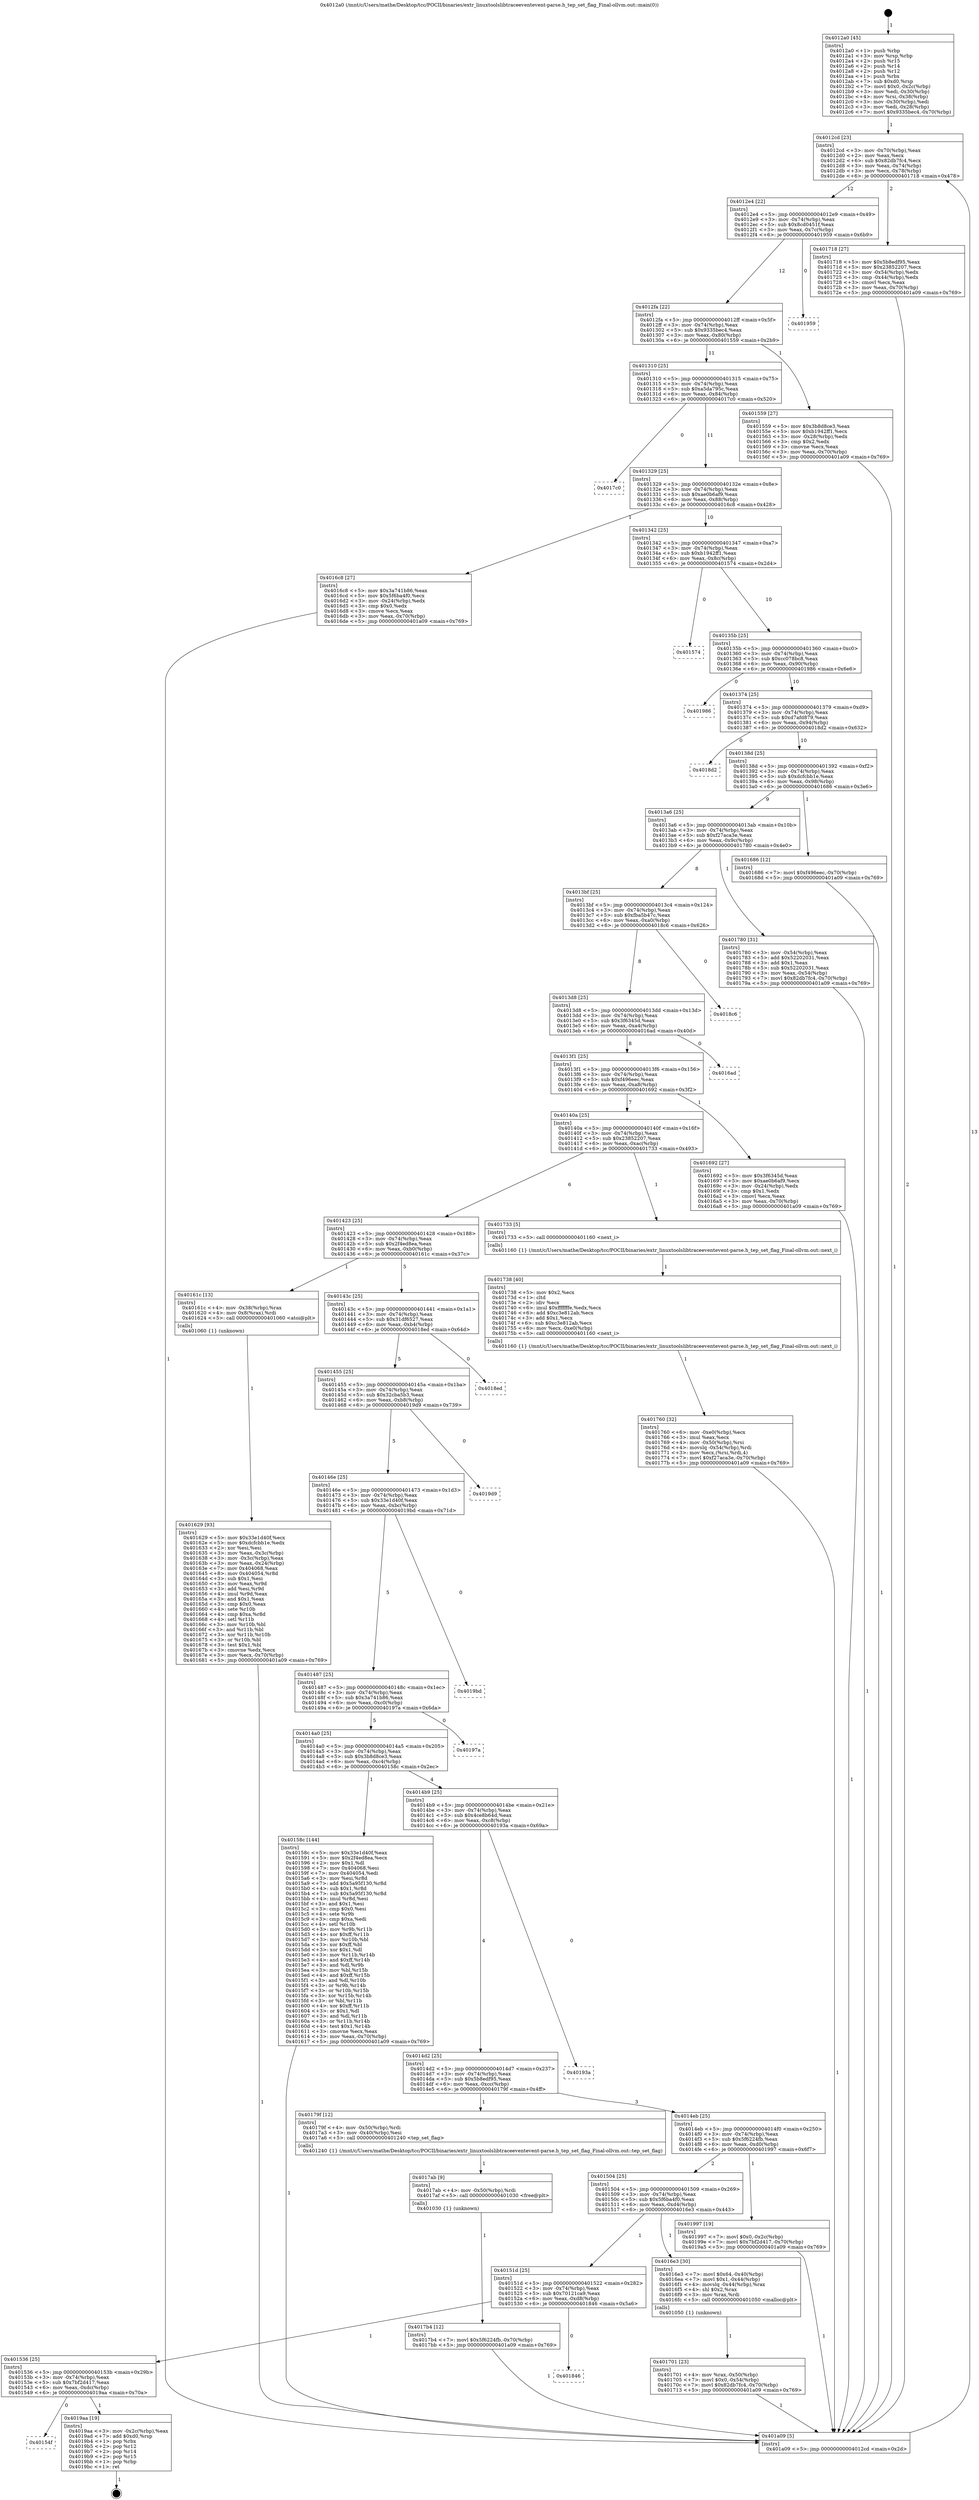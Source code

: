 digraph "0x4012a0" {
  label = "0x4012a0 (/mnt/c/Users/mathe/Desktop/tcc/POCII/binaries/extr_linuxtoolslibtraceeventevent-parse.h_tep_set_flag_Final-ollvm.out::main(0))"
  labelloc = "t"
  node[shape=record]

  Entry [label="",width=0.3,height=0.3,shape=circle,fillcolor=black,style=filled]
  "0x4012cd" [label="{
     0x4012cd [23]\l
     | [instrs]\l
     &nbsp;&nbsp;0x4012cd \<+3\>: mov -0x70(%rbp),%eax\l
     &nbsp;&nbsp;0x4012d0 \<+2\>: mov %eax,%ecx\l
     &nbsp;&nbsp;0x4012d2 \<+6\>: sub $0x82db7fc4,%ecx\l
     &nbsp;&nbsp;0x4012d8 \<+3\>: mov %eax,-0x74(%rbp)\l
     &nbsp;&nbsp;0x4012db \<+3\>: mov %ecx,-0x78(%rbp)\l
     &nbsp;&nbsp;0x4012de \<+6\>: je 0000000000401718 \<main+0x478\>\l
  }"]
  "0x401718" [label="{
     0x401718 [27]\l
     | [instrs]\l
     &nbsp;&nbsp;0x401718 \<+5\>: mov $0x5b8edf95,%eax\l
     &nbsp;&nbsp;0x40171d \<+5\>: mov $0x23852207,%ecx\l
     &nbsp;&nbsp;0x401722 \<+3\>: mov -0x54(%rbp),%edx\l
     &nbsp;&nbsp;0x401725 \<+3\>: cmp -0x44(%rbp),%edx\l
     &nbsp;&nbsp;0x401728 \<+3\>: cmovl %ecx,%eax\l
     &nbsp;&nbsp;0x40172b \<+3\>: mov %eax,-0x70(%rbp)\l
     &nbsp;&nbsp;0x40172e \<+5\>: jmp 0000000000401a09 \<main+0x769\>\l
  }"]
  "0x4012e4" [label="{
     0x4012e4 [22]\l
     | [instrs]\l
     &nbsp;&nbsp;0x4012e4 \<+5\>: jmp 00000000004012e9 \<main+0x49\>\l
     &nbsp;&nbsp;0x4012e9 \<+3\>: mov -0x74(%rbp),%eax\l
     &nbsp;&nbsp;0x4012ec \<+5\>: sub $0x8cd0451f,%eax\l
     &nbsp;&nbsp;0x4012f1 \<+3\>: mov %eax,-0x7c(%rbp)\l
     &nbsp;&nbsp;0x4012f4 \<+6\>: je 0000000000401959 \<main+0x6b9\>\l
  }"]
  Exit [label="",width=0.3,height=0.3,shape=circle,fillcolor=black,style=filled,peripheries=2]
  "0x401959" [label="{
     0x401959\l
  }", style=dashed]
  "0x4012fa" [label="{
     0x4012fa [22]\l
     | [instrs]\l
     &nbsp;&nbsp;0x4012fa \<+5\>: jmp 00000000004012ff \<main+0x5f\>\l
     &nbsp;&nbsp;0x4012ff \<+3\>: mov -0x74(%rbp),%eax\l
     &nbsp;&nbsp;0x401302 \<+5\>: sub $0x9335bec4,%eax\l
     &nbsp;&nbsp;0x401307 \<+3\>: mov %eax,-0x80(%rbp)\l
     &nbsp;&nbsp;0x40130a \<+6\>: je 0000000000401559 \<main+0x2b9\>\l
  }"]
  "0x40154f" [label="{
     0x40154f\l
  }", style=dashed]
  "0x401559" [label="{
     0x401559 [27]\l
     | [instrs]\l
     &nbsp;&nbsp;0x401559 \<+5\>: mov $0x3b8d8ce3,%eax\l
     &nbsp;&nbsp;0x40155e \<+5\>: mov $0xb1942ff1,%ecx\l
     &nbsp;&nbsp;0x401563 \<+3\>: mov -0x28(%rbp),%edx\l
     &nbsp;&nbsp;0x401566 \<+3\>: cmp $0x2,%edx\l
     &nbsp;&nbsp;0x401569 \<+3\>: cmovne %ecx,%eax\l
     &nbsp;&nbsp;0x40156c \<+3\>: mov %eax,-0x70(%rbp)\l
     &nbsp;&nbsp;0x40156f \<+5\>: jmp 0000000000401a09 \<main+0x769\>\l
  }"]
  "0x401310" [label="{
     0x401310 [25]\l
     | [instrs]\l
     &nbsp;&nbsp;0x401310 \<+5\>: jmp 0000000000401315 \<main+0x75\>\l
     &nbsp;&nbsp;0x401315 \<+3\>: mov -0x74(%rbp),%eax\l
     &nbsp;&nbsp;0x401318 \<+5\>: sub $0xa5da795c,%eax\l
     &nbsp;&nbsp;0x40131d \<+6\>: mov %eax,-0x84(%rbp)\l
     &nbsp;&nbsp;0x401323 \<+6\>: je 00000000004017c0 \<main+0x520\>\l
  }"]
  "0x401a09" [label="{
     0x401a09 [5]\l
     | [instrs]\l
     &nbsp;&nbsp;0x401a09 \<+5\>: jmp 00000000004012cd \<main+0x2d\>\l
  }"]
  "0x4012a0" [label="{
     0x4012a0 [45]\l
     | [instrs]\l
     &nbsp;&nbsp;0x4012a0 \<+1\>: push %rbp\l
     &nbsp;&nbsp;0x4012a1 \<+3\>: mov %rsp,%rbp\l
     &nbsp;&nbsp;0x4012a4 \<+2\>: push %r15\l
     &nbsp;&nbsp;0x4012a6 \<+2\>: push %r14\l
     &nbsp;&nbsp;0x4012a8 \<+2\>: push %r12\l
     &nbsp;&nbsp;0x4012aa \<+1\>: push %rbx\l
     &nbsp;&nbsp;0x4012ab \<+7\>: sub $0xd0,%rsp\l
     &nbsp;&nbsp;0x4012b2 \<+7\>: movl $0x0,-0x2c(%rbp)\l
     &nbsp;&nbsp;0x4012b9 \<+3\>: mov %edi,-0x30(%rbp)\l
     &nbsp;&nbsp;0x4012bc \<+4\>: mov %rsi,-0x38(%rbp)\l
     &nbsp;&nbsp;0x4012c0 \<+3\>: mov -0x30(%rbp),%edi\l
     &nbsp;&nbsp;0x4012c3 \<+3\>: mov %edi,-0x28(%rbp)\l
     &nbsp;&nbsp;0x4012c6 \<+7\>: movl $0x9335bec4,-0x70(%rbp)\l
  }"]
  "0x4019aa" [label="{
     0x4019aa [19]\l
     | [instrs]\l
     &nbsp;&nbsp;0x4019aa \<+3\>: mov -0x2c(%rbp),%eax\l
     &nbsp;&nbsp;0x4019ad \<+7\>: add $0xd0,%rsp\l
     &nbsp;&nbsp;0x4019b4 \<+1\>: pop %rbx\l
     &nbsp;&nbsp;0x4019b5 \<+2\>: pop %r12\l
     &nbsp;&nbsp;0x4019b7 \<+2\>: pop %r14\l
     &nbsp;&nbsp;0x4019b9 \<+2\>: pop %r15\l
     &nbsp;&nbsp;0x4019bb \<+1\>: pop %rbp\l
     &nbsp;&nbsp;0x4019bc \<+1\>: ret\l
  }"]
  "0x4017c0" [label="{
     0x4017c0\l
  }", style=dashed]
  "0x401329" [label="{
     0x401329 [25]\l
     | [instrs]\l
     &nbsp;&nbsp;0x401329 \<+5\>: jmp 000000000040132e \<main+0x8e\>\l
     &nbsp;&nbsp;0x40132e \<+3\>: mov -0x74(%rbp),%eax\l
     &nbsp;&nbsp;0x401331 \<+5\>: sub $0xae0b6af9,%eax\l
     &nbsp;&nbsp;0x401336 \<+6\>: mov %eax,-0x88(%rbp)\l
     &nbsp;&nbsp;0x40133c \<+6\>: je 00000000004016c8 \<main+0x428\>\l
  }"]
  "0x401536" [label="{
     0x401536 [25]\l
     | [instrs]\l
     &nbsp;&nbsp;0x401536 \<+5\>: jmp 000000000040153b \<main+0x29b\>\l
     &nbsp;&nbsp;0x40153b \<+3\>: mov -0x74(%rbp),%eax\l
     &nbsp;&nbsp;0x40153e \<+5\>: sub $0x7bf2d417,%eax\l
     &nbsp;&nbsp;0x401543 \<+6\>: mov %eax,-0xdc(%rbp)\l
     &nbsp;&nbsp;0x401549 \<+6\>: je 00000000004019aa \<main+0x70a\>\l
  }"]
  "0x4016c8" [label="{
     0x4016c8 [27]\l
     | [instrs]\l
     &nbsp;&nbsp;0x4016c8 \<+5\>: mov $0x3a741b86,%eax\l
     &nbsp;&nbsp;0x4016cd \<+5\>: mov $0x5f6ba4f0,%ecx\l
     &nbsp;&nbsp;0x4016d2 \<+3\>: mov -0x24(%rbp),%edx\l
     &nbsp;&nbsp;0x4016d5 \<+3\>: cmp $0x0,%edx\l
     &nbsp;&nbsp;0x4016d8 \<+3\>: cmove %ecx,%eax\l
     &nbsp;&nbsp;0x4016db \<+3\>: mov %eax,-0x70(%rbp)\l
     &nbsp;&nbsp;0x4016de \<+5\>: jmp 0000000000401a09 \<main+0x769\>\l
  }"]
  "0x401342" [label="{
     0x401342 [25]\l
     | [instrs]\l
     &nbsp;&nbsp;0x401342 \<+5\>: jmp 0000000000401347 \<main+0xa7\>\l
     &nbsp;&nbsp;0x401347 \<+3\>: mov -0x74(%rbp),%eax\l
     &nbsp;&nbsp;0x40134a \<+5\>: sub $0xb1942ff1,%eax\l
     &nbsp;&nbsp;0x40134f \<+6\>: mov %eax,-0x8c(%rbp)\l
     &nbsp;&nbsp;0x401355 \<+6\>: je 0000000000401574 \<main+0x2d4\>\l
  }"]
  "0x401846" [label="{
     0x401846\l
  }", style=dashed]
  "0x401574" [label="{
     0x401574\l
  }", style=dashed]
  "0x40135b" [label="{
     0x40135b [25]\l
     | [instrs]\l
     &nbsp;&nbsp;0x40135b \<+5\>: jmp 0000000000401360 \<main+0xc0\>\l
     &nbsp;&nbsp;0x401360 \<+3\>: mov -0x74(%rbp),%eax\l
     &nbsp;&nbsp;0x401363 \<+5\>: sub $0xcc078bc8,%eax\l
     &nbsp;&nbsp;0x401368 \<+6\>: mov %eax,-0x90(%rbp)\l
     &nbsp;&nbsp;0x40136e \<+6\>: je 0000000000401986 \<main+0x6e6\>\l
  }"]
  "0x4017b4" [label="{
     0x4017b4 [12]\l
     | [instrs]\l
     &nbsp;&nbsp;0x4017b4 \<+7\>: movl $0x5f6224fb,-0x70(%rbp)\l
     &nbsp;&nbsp;0x4017bb \<+5\>: jmp 0000000000401a09 \<main+0x769\>\l
  }"]
  "0x401986" [label="{
     0x401986\l
  }", style=dashed]
  "0x401374" [label="{
     0x401374 [25]\l
     | [instrs]\l
     &nbsp;&nbsp;0x401374 \<+5\>: jmp 0000000000401379 \<main+0xd9\>\l
     &nbsp;&nbsp;0x401379 \<+3\>: mov -0x74(%rbp),%eax\l
     &nbsp;&nbsp;0x40137c \<+5\>: sub $0xd7afd879,%eax\l
     &nbsp;&nbsp;0x401381 \<+6\>: mov %eax,-0x94(%rbp)\l
     &nbsp;&nbsp;0x401387 \<+6\>: je 00000000004018d2 \<main+0x632\>\l
  }"]
  "0x4017ab" [label="{
     0x4017ab [9]\l
     | [instrs]\l
     &nbsp;&nbsp;0x4017ab \<+4\>: mov -0x50(%rbp),%rdi\l
     &nbsp;&nbsp;0x4017af \<+5\>: call 0000000000401030 \<free@plt\>\l
     | [calls]\l
     &nbsp;&nbsp;0x401030 \{1\} (unknown)\l
  }"]
  "0x4018d2" [label="{
     0x4018d2\l
  }", style=dashed]
  "0x40138d" [label="{
     0x40138d [25]\l
     | [instrs]\l
     &nbsp;&nbsp;0x40138d \<+5\>: jmp 0000000000401392 \<main+0xf2\>\l
     &nbsp;&nbsp;0x401392 \<+3\>: mov -0x74(%rbp),%eax\l
     &nbsp;&nbsp;0x401395 \<+5\>: sub $0xdcfcbb1e,%eax\l
     &nbsp;&nbsp;0x40139a \<+6\>: mov %eax,-0x98(%rbp)\l
     &nbsp;&nbsp;0x4013a0 \<+6\>: je 0000000000401686 \<main+0x3e6\>\l
  }"]
  "0x401760" [label="{
     0x401760 [32]\l
     | [instrs]\l
     &nbsp;&nbsp;0x401760 \<+6\>: mov -0xe0(%rbp),%ecx\l
     &nbsp;&nbsp;0x401766 \<+3\>: imul %eax,%ecx\l
     &nbsp;&nbsp;0x401769 \<+4\>: mov -0x50(%rbp),%rsi\l
     &nbsp;&nbsp;0x40176d \<+4\>: movslq -0x54(%rbp),%rdi\l
     &nbsp;&nbsp;0x401771 \<+3\>: mov %ecx,(%rsi,%rdi,4)\l
     &nbsp;&nbsp;0x401774 \<+7\>: movl $0xf27aca3e,-0x70(%rbp)\l
     &nbsp;&nbsp;0x40177b \<+5\>: jmp 0000000000401a09 \<main+0x769\>\l
  }"]
  "0x401686" [label="{
     0x401686 [12]\l
     | [instrs]\l
     &nbsp;&nbsp;0x401686 \<+7\>: movl $0xf496eec,-0x70(%rbp)\l
     &nbsp;&nbsp;0x40168d \<+5\>: jmp 0000000000401a09 \<main+0x769\>\l
  }"]
  "0x4013a6" [label="{
     0x4013a6 [25]\l
     | [instrs]\l
     &nbsp;&nbsp;0x4013a6 \<+5\>: jmp 00000000004013ab \<main+0x10b\>\l
     &nbsp;&nbsp;0x4013ab \<+3\>: mov -0x74(%rbp),%eax\l
     &nbsp;&nbsp;0x4013ae \<+5\>: sub $0xf27aca3e,%eax\l
     &nbsp;&nbsp;0x4013b3 \<+6\>: mov %eax,-0x9c(%rbp)\l
     &nbsp;&nbsp;0x4013b9 \<+6\>: je 0000000000401780 \<main+0x4e0\>\l
  }"]
  "0x401738" [label="{
     0x401738 [40]\l
     | [instrs]\l
     &nbsp;&nbsp;0x401738 \<+5\>: mov $0x2,%ecx\l
     &nbsp;&nbsp;0x40173d \<+1\>: cltd\l
     &nbsp;&nbsp;0x40173e \<+2\>: idiv %ecx\l
     &nbsp;&nbsp;0x401740 \<+6\>: imul $0xfffffffe,%edx,%ecx\l
     &nbsp;&nbsp;0x401746 \<+6\>: add $0xc3e812ab,%ecx\l
     &nbsp;&nbsp;0x40174c \<+3\>: add $0x1,%ecx\l
     &nbsp;&nbsp;0x40174f \<+6\>: sub $0xc3e812ab,%ecx\l
     &nbsp;&nbsp;0x401755 \<+6\>: mov %ecx,-0xe0(%rbp)\l
     &nbsp;&nbsp;0x40175b \<+5\>: call 0000000000401160 \<next_i\>\l
     | [calls]\l
     &nbsp;&nbsp;0x401160 \{1\} (/mnt/c/Users/mathe/Desktop/tcc/POCII/binaries/extr_linuxtoolslibtraceeventevent-parse.h_tep_set_flag_Final-ollvm.out::next_i)\l
  }"]
  "0x401780" [label="{
     0x401780 [31]\l
     | [instrs]\l
     &nbsp;&nbsp;0x401780 \<+3\>: mov -0x54(%rbp),%eax\l
     &nbsp;&nbsp;0x401783 \<+5\>: add $0x52202031,%eax\l
     &nbsp;&nbsp;0x401788 \<+3\>: add $0x1,%eax\l
     &nbsp;&nbsp;0x40178b \<+5\>: sub $0x52202031,%eax\l
     &nbsp;&nbsp;0x401790 \<+3\>: mov %eax,-0x54(%rbp)\l
     &nbsp;&nbsp;0x401793 \<+7\>: movl $0x82db7fc4,-0x70(%rbp)\l
     &nbsp;&nbsp;0x40179a \<+5\>: jmp 0000000000401a09 \<main+0x769\>\l
  }"]
  "0x4013bf" [label="{
     0x4013bf [25]\l
     | [instrs]\l
     &nbsp;&nbsp;0x4013bf \<+5\>: jmp 00000000004013c4 \<main+0x124\>\l
     &nbsp;&nbsp;0x4013c4 \<+3\>: mov -0x74(%rbp),%eax\l
     &nbsp;&nbsp;0x4013c7 \<+5\>: sub $0xfba5b47c,%eax\l
     &nbsp;&nbsp;0x4013cc \<+6\>: mov %eax,-0xa0(%rbp)\l
     &nbsp;&nbsp;0x4013d2 \<+6\>: je 00000000004018c6 \<main+0x626\>\l
  }"]
  "0x401701" [label="{
     0x401701 [23]\l
     | [instrs]\l
     &nbsp;&nbsp;0x401701 \<+4\>: mov %rax,-0x50(%rbp)\l
     &nbsp;&nbsp;0x401705 \<+7\>: movl $0x0,-0x54(%rbp)\l
     &nbsp;&nbsp;0x40170c \<+7\>: movl $0x82db7fc4,-0x70(%rbp)\l
     &nbsp;&nbsp;0x401713 \<+5\>: jmp 0000000000401a09 \<main+0x769\>\l
  }"]
  "0x4018c6" [label="{
     0x4018c6\l
  }", style=dashed]
  "0x4013d8" [label="{
     0x4013d8 [25]\l
     | [instrs]\l
     &nbsp;&nbsp;0x4013d8 \<+5\>: jmp 00000000004013dd \<main+0x13d\>\l
     &nbsp;&nbsp;0x4013dd \<+3\>: mov -0x74(%rbp),%eax\l
     &nbsp;&nbsp;0x4013e0 \<+5\>: sub $0x3f6345d,%eax\l
     &nbsp;&nbsp;0x4013e5 \<+6\>: mov %eax,-0xa4(%rbp)\l
     &nbsp;&nbsp;0x4013eb \<+6\>: je 00000000004016ad \<main+0x40d\>\l
  }"]
  "0x40151d" [label="{
     0x40151d [25]\l
     | [instrs]\l
     &nbsp;&nbsp;0x40151d \<+5\>: jmp 0000000000401522 \<main+0x282\>\l
     &nbsp;&nbsp;0x401522 \<+3\>: mov -0x74(%rbp),%eax\l
     &nbsp;&nbsp;0x401525 \<+5\>: sub $0x70121ca9,%eax\l
     &nbsp;&nbsp;0x40152a \<+6\>: mov %eax,-0xd8(%rbp)\l
     &nbsp;&nbsp;0x401530 \<+6\>: je 0000000000401846 \<main+0x5a6\>\l
  }"]
  "0x4016ad" [label="{
     0x4016ad\l
  }", style=dashed]
  "0x4013f1" [label="{
     0x4013f1 [25]\l
     | [instrs]\l
     &nbsp;&nbsp;0x4013f1 \<+5\>: jmp 00000000004013f6 \<main+0x156\>\l
     &nbsp;&nbsp;0x4013f6 \<+3\>: mov -0x74(%rbp),%eax\l
     &nbsp;&nbsp;0x4013f9 \<+5\>: sub $0xf496eec,%eax\l
     &nbsp;&nbsp;0x4013fe \<+6\>: mov %eax,-0xa8(%rbp)\l
     &nbsp;&nbsp;0x401404 \<+6\>: je 0000000000401692 \<main+0x3f2\>\l
  }"]
  "0x4016e3" [label="{
     0x4016e3 [30]\l
     | [instrs]\l
     &nbsp;&nbsp;0x4016e3 \<+7\>: movl $0x64,-0x40(%rbp)\l
     &nbsp;&nbsp;0x4016ea \<+7\>: movl $0x1,-0x44(%rbp)\l
     &nbsp;&nbsp;0x4016f1 \<+4\>: movslq -0x44(%rbp),%rax\l
     &nbsp;&nbsp;0x4016f5 \<+4\>: shl $0x2,%rax\l
     &nbsp;&nbsp;0x4016f9 \<+3\>: mov %rax,%rdi\l
     &nbsp;&nbsp;0x4016fc \<+5\>: call 0000000000401050 \<malloc@plt\>\l
     | [calls]\l
     &nbsp;&nbsp;0x401050 \{1\} (unknown)\l
  }"]
  "0x401692" [label="{
     0x401692 [27]\l
     | [instrs]\l
     &nbsp;&nbsp;0x401692 \<+5\>: mov $0x3f6345d,%eax\l
     &nbsp;&nbsp;0x401697 \<+5\>: mov $0xae0b6af9,%ecx\l
     &nbsp;&nbsp;0x40169c \<+3\>: mov -0x24(%rbp),%edx\l
     &nbsp;&nbsp;0x40169f \<+3\>: cmp $0x1,%edx\l
     &nbsp;&nbsp;0x4016a2 \<+3\>: cmovl %ecx,%eax\l
     &nbsp;&nbsp;0x4016a5 \<+3\>: mov %eax,-0x70(%rbp)\l
     &nbsp;&nbsp;0x4016a8 \<+5\>: jmp 0000000000401a09 \<main+0x769\>\l
  }"]
  "0x40140a" [label="{
     0x40140a [25]\l
     | [instrs]\l
     &nbsp;&nbsp;0x40140a \<+5\>: jmp 000000000040140f \<main+0x16f\>\l
     &nbsp;&nbsp;0x40140f \<+3\>: mov -0x74(%rbp),%eax\l
     &nbsp;&nbsp;0x401412 \<+5\>: sub $0x23852207,%eax\l
     &nbsp;&nbsp;0x401417 \<+6\>: mov %eax,-0xac(%rbp)\l
     &nbsp;&nbsp;0x40141d \<+6\>: je 0000000000401733 \<main+0x493\>\l
  }"]
  "0x401504" [label="{
     0x401504 [25]\l
     | [instrs]\l
     &nbsp;&nbsp;0x401504 \<+5\>: jmp 0000000000401509 \<main+0x269\>\l
     &nbsp;&nbsp;0x401509 \<+3\>: mov -0x74(%rbp),%eax\l
     &nbsp;&nbsp;0x40150c \<+5\>: sub $0x5f6ba4f0,%eax\l
     &nbsp;&nbsp;0x401511 \<+6\>: mov %eax,-0xd4(%rbp)\l
     &nbsp;&nbsp;0x401517 \<+6\>: je 00000000004016e3 \<main+0x443\>\l
  }"]
  "0x401733" [label="{
     0x401733 [5]\l
     | [instrs]\l
     &nbsp;&nbsp;0x401733 \<+5\>: call 0000000000401160 \<next_i\>\l
     | [calls]\l
     &nbsp;&nbsp;0x401160 \{1\} (/mnt/c/Users/mathe/Desktop/tcc/POCII/binaries/extr_linuxtoolslibtraceeventevent-parse.h_tep_set_flag_Final-ollvm.out::next_i)\l
  }"]
  "0x401423" [label="{
     0x401423 [25]\l
     | [instrs]\l
     &nbsp;&nbsp;0x401423 \<+5\>: jmp 0000000000401428 \<main+0x188\>\l
     &nbsp;&nbsp;0x401428 \<+3\>: mov -0x74(%rbp),%eax\l
     &nbsp;&nbsp;0x40142b \<+5\>: sub $0x2f4ed8ea,%eax\l
     &nbsp;&nbsp;0x401430 \<+6\>: mov %eax,-0xb0(%rbp)\l
     &nbsp;&nbsp;0x401436 \<+6\>: je 000000000040161c \<main+0x37c\>\l
  }"]
  "0x401997" [label="{
     0x401997 [19]\l
     | [instrs]\l
     &nbsp;&nbsp;0x401997 \<+7\>: movl $0x0,-0x2c(%rbp)\l
     &nbsp;&nbsp;0x40199e \<+7\>: movl $0x7bf2d417,-0x70(%rbp)\l
     &nbsp;&nbsp;0x4019a5 \<+5\>: jmp 0000000000401a09 \<main+0x769\>\l
  }"]
  "0x40161c" [label="{
     0x40161c [13]\l
     | [instrs]\l
     &nbsp;&nbsp;0x40161c \<+4\>: mov -0x38(%rbp),%rax\l
     &nbsp;&nbsp;0x401620 \<+4\>: mov 0x8(%rax),%rdi\l
     &nbsp;&nbsp;0x401624 \<+5\>: call 0000000000401060 \<atoi@plt\>\l
     | [calls]\l
     &nbsp;&nbsp;0x401060 \{1\} (unknown)\l
  }"]
  "0x40143c" [label="{
     0x40143c [25]\l
     | [instrs]\l
     &nbsp;&nbsp;0x40143c \<+5\>: jmp 0000000000401441 \<main+0x1a1\>\l
     &nbsp;&nbsp;0x401441 \<+3\>: mov -0x74(%rbp),%eax\l
     &nbsp;&nbsp;0x401444 \<+5\>: sub $0x31df6527,%eax\l
     &nbsp;&nbsp;0x401449 \<+6\>: mov %eax,-0xb4(%rbp)\l
     &nbsp;&nbsp;0x40144f \<+6\>: je 00000000004018ed \<main+0x64d\>\l
  }"]
  "0x4014eb" [label="{
     0x4014eb [25]\l
     | [instrs]\l
     &nbsp;&nbsp;0x4014eb \<+5\>: jmp 00000000004014f0 \<main+0x250\>\l
     &nbsp;&nbsp;0x4014f0 \<+3\>: mov -0x74(%rbp),%eax\l
     &nbsp;&nbsp;0x4014f3 \<+5\>: sub $0x5f6224fb,%eax\l
     &nbsp;&nbsp;0x4014f8 \<+6\>: mov %eax,-0xd0(%rbp)\l
     &nbsp;&nbsp;0x4014fe \<+6\>: je 0000000000401997 \<main+0x6f7\>\l
  }"]
  "0x4018ed" [label="{
     0x4018ed\l
  }", style=dashed]
  "0x401455" [label="{
     0x401455 [25]\l
     | [instrs]\l
     &nbsp;&nbsp;0x401455 \<+5\>: jmp 000000000040145a \<main+0x1ba\>\l
     &nbsp;&nbsp;0x40145a \<+3\>: mov -0x74(%rbp),%eax\l
     &nbsp;&nbsp;0x40145d \<+5\>: sub $0x32cba5b3,%eax\l
     &nbsp;&nbsp;0x401462 \<+6\>: mov %eax,-0xb8(%rbp)\l
     &nbsp;&nbsp;0x401468 \<+6\>: je 00000000004019d9 \<main+0x739\>\l
  }"]
  "0x40179f" [label="{
     0x40179f [12]\l
     | [instrs]\l
     &nbsp;&nbsp;0x40179f \<+4\>: mov -0x50(%rbp),%rdi\l
     &nbsp;&nbsp;0x4017a3 \<+3\>: mov -0x40(%rbp),%esi\l
     &nbsp;&nbsp;0x4017a6 \<+5\>: call 0000000000401240 \<tep_set_flag\>\l
     | [calls]\l
     &nbsp;&nbsp;0x401240 \{1\} (/mnt/c/Users/mathe/Desktop/tcc/POCII/binaries/extr_linuxtoolslibtraceeventevent-parse.h_tep_set_flag_Final-ollvm.out::tep_set_flag)\l
  }"]
  "0x4019d9" [label="{
     0x4019d9\l
  }", style=dashed]
  "0x40146e" [label="{
     0x40146e [25]\l
     | [instrs]\l
     &nbsp;&nbsp;0x40146e \<+5\>: jmp 0000000000401473 \<main+0x1d3\>\l
     &nbsp;&nbsp;0x401473 \<+3\>: mov -0x74(%rbp),%eax\l
     &nbsp;&nbsp;0x401476 \<+5\>: sub $0x33e1d40f,%eax\l
     &nbsp;&nbsp;0x40147b \<+6\>: mov %eax,-0xbc(%rbp)\l
     &nbsp;&nbsp;0x401481 \<+6\>: je 00000000004019bd \<main+0x71d\>\l
  }"]
  "0x4014d2" [label="{
     0x4014d2 [25]\l
     | [instrs]\l
     &nbsp;&nbsp;0x4014d2 \<+5\>: jmp 00000000004014d7 \<main+0x237\>\l
     &nbsp;&nbsp;0x4014d7 \<+3\>: mov -0x74(%rbp),%eax\l
     &nbsp;&nbsp;0x4014da \<+5\>: sub $0x5b8edf95,%eax\l
     &nbsp;&nbsp;0x4014df \<+6\>: mov %eax,-0xcc(%rbp)\l
     &nbsp;&nbsp;0x4014e5 \<+6\>: je 000000000040179f \<main+0x4ff\>\l
  }"]
  "0x4019bd" [label="{
     0x4019bd\l
  }", style=dashed]
  "0x401487" [label="{
     0x401487 [25]\l
     | [instrs]\l
     &nbsp;&nbsp;0x401487 \<+5\>: jmp 000000000040148c \<main+0x1ec\>\l
     &nbsp;&nbsp;0x40148c \<+3\>: mov -0x74(%rbp),%eax\l
     &nbsp;&nbsp;0x40148f \<+5\>: sub $0x3a741b86,%eax\l
     &nbsp;&nbsp;0x401494 \<+6\>: mov %eax,-0xc0(%rbp)\l
     &nbsp;&nbsp;0x40149a \<+6\>: je 000000000040197a \<main+0x6da\>\l
  }"]
  "0x40193a" [label="{
     0x40193a\l
  }", style=dashed]
  "0x40197a" [label="{
     0x40197a\l
  }", style=dashed]
  "0x4014a0" [label="{
     0x4014a0 [25]\l
     | [instrs]\l
     &nbsp;&nbsp;0x4014a0 \<+5\>: jmp 00000000004014a5 \<main+0x205\>\l
     &nbsp;&nbsp;0x4014a5 \<+3\>: mov -0x74(%rbp),%eax\l
     &nbsp;&nbsp;0x4014a8 \<+5\>: sub $0x3b8d8ce3,%eax\l
     &nbsp;&nbsp;0x4014ad \<+6\>: mov %eax,-0xc4(%rbp)\l
     &nbsp;&nbsp;0x4014b3 \<+6\>: je 000000000040158c \<main+0x2ec\>\l
  }"]
  "0x401629" [label="{
     0x401629 [93]\l
     | [instrs]\l
     &nbsp;&nbsp;0x401629 \<+5\>: mov $0x33e1d40f,%ecx\l
     &nbsp;&nbsp;0x40162e \<+5\>: mov $0xdcfcbb1e,%edx\l
     &nbsp;&nbsp;0x401633 \<+2\>: xor %esi,%esi\l
     &nbsp;&nbsp;0x401635 \<+3\>: mov %eax,-0x3c(%rbp)\l
     &nbsp;&nbsp;0x401638 \<+3\>: mov -0x3c(%rbp),%eax\l
     &nbsp;&nbsp;0x40163b \<+3\>: mov %eax,-0x24(%rbp)\l
     &nbsp;&nbsp;0x40163e \<+7\>: mov 0x404068,%eax\l
     &nbsp;&nbsp;0x401645 \<+8\>: mov 0x404054,%r8d\l
     &nbsp;&nbsp;0x40164d \<+3\>: sub $0x1,%esi\l
     &nbsp;&nbsp;0x401650 \<+3\>: mov %eax,%r9d\l
     &nbsp;&nbsp;0x401653 \<+3\>: add %esi,%r9d\l
     &nbsp;&nbsp;0x401656 \<+4\>: imul %r9d,%eax\l
     &nbsp;&nbsp;0x40165a \<+3\>: and $0x1,%eax\l
     &nbsp;&nbsp;0x40165d \<+3\>: cmp $0x0,%eax\l
     &nbsp;&nbsp;0x401660 \<+4\>: sete %r10b\l
     &nbsp;&nbsp;0x401664 \<+4\>: cmp $0xa,%r8d\l
     &nbsp;&nbsp;0x401668 \<+4\>: setl %r11b\l
     &nbsp;&nbsp;0x40166c \<+3\>: mov %r10b,%bl\l
     &nbsp;&nbsp;0x40166f \<+3\>: and %r11b,%bl\l
     &nbsp;&nbsp;0x401672 \<+3\>: xor %r11b,%r10b\l
     &nbsp;&nbsp;0x401675 \<+3\>: or %r10b,%bl\l
     &nbsp;&nbsp;0x401678 \<+3\>: test $0x1,%bl\l
     &nbsp;&nbsp;0x40167b \<+3\>: cmovne %edx,%ecx\l
     &nbsp;&nbsp;0x40167e \<+3\>: mov %ecx,-0x70(%rbp)\l
     &nbsp;&nbsp;0x401681 \<+5\>: jmp 0000000000401a09 \<main+0x769\>\l
  }"]
  "0x40158c" [label="{
     0x40158c [144]\l
     | [instrs]\l
     &nbsp;&nbsp;0x40158c \<+5\>: mov $0x33e1d40f,%eax\l
     &nbsp;&nbsp;0x401591 \<+5\>: mov $0x2f4ed8ea,%ecx\l
     &nbsp;&nbsp;0x401596 \<+2\>: mov $0x1,%dl\l
     &nbsp;&nbsp;0x401598 \<+7\>: mov 0x404068,%esi\l
     &nbsp;&nbsp;0x40159f \<+7\>: mov 0x404054,%edi\l
     &nbsp;&nbsp;0x4015a6 \<+3\>: mov %esi,%r8d\l
     &nbsp;&nbsp;0x4015a9 \<+7\>: add $0x5a95f130,%r8d\l
     &nbsp;&nbsp;0x4015b0 \<+4\>: sub $0x1,%r8d\l
     &nbsp;&nbsp;0x4015b4 \<+7\>: sub $0x5a95f130,%r8d\l
     &nbsp;&nbsp;0x4015bb \<+4\>: imul %r8d,%esi\l
     &nbsp;&nbsp;0x4015bf \<+3\>: and $0x1,%esi\l
     &nbsp;&nbsp;0x4015c2 \<+3\>: cmp $0x0,%esi\l
     &nbsp;&nbsp;0x4015c5 \<+4\>: sete %r9b\l
     &nbsp;&nbsp;0x4015c9 \<+3\>: cmp $0xa,%edi\l
     &nbsp;&nbsp;0x4015cc \<+4\>: setl %r10b\l
     &nbsp;&nbsp;0x4015d0 \<+3\>: mov %r9b,%r11b\l
     &nbsp;&nbsp;0x4015d3 \<+4\>: xor $0xff,%r11b\l
     &nbsp;&nbsp;0x4015d7 \<+3\>: mov %r10b,%bl\l
     &nbsp;&nbsp;0x4015da \<+3\>: xor $0xff,%bl\l
     &nbsp;&nbsp;0x4015dd \<+3\>: xor $0x1,%dl\l
     &nbsp;&nbsp;0x4015e0 \<+3\>: mov %r11b,%r14b\l
     &nbsp;&nbsp;0x4015e3 \<+4\>: and $0xff,%r14b\l
     &nbsp;&nbsp;0x4015e7 \<+3\>: and %dl,%r9b\l
     &nbsp;&nbsp;0x4015ea \<+3\>: mov %bl,%r15b\l
     &nbsp;&nbsp;0x4015ed \<+4\>: and $0xff,%r15b\l
     &nbsp;&nbsp;0x4015f1 \<+3\>: and %dl,%r10b\l
     &nbsp;&nbsp;0x4015f4 \<+3\>: or %r9b,%r14b\l
     &nbsp;&nbsp;0x4015f7 \<+3\>: or %r10b,%r15b\l
     &nbsp;&nbsp;0x4015fa \<+3\>: xor %r15b,%r14b\l
     &nbsp;&nbsp;0x4015fd \<+3\>: or %bl,%r11b\l
     &nbsp;&nbsp;0x401600 \<+4\>: xor $0xff,%r11b\l
     &nbsp;&nbsp;0x401604 \<+3\>: or $0x1,%dl\l
     &nbsp;&nbsp;0x401607 \<+3\>: and %dl,%r11b\l
     &nbsp;&nbsp;0x40160a \<+3\>: or %r11b,%r14b\l
     &nbsp;&nbsp;0x40160d \<+4\>: test $0x1,%r14b\l
     &nbsp;&nbsp;0x401611 \<+3\>: cmovne %ecx,%eax\l
     &nbsp;&nbsp;0x401614 \<+3\>: mov %eax,-0x70(%rbp)\l
     &nbsp;&nbsp;0x401617 \<+5\>: jmp 0000000000401a09 \<main+0x769\>\l
  }"]
  "0x4014b9" [label="{
     0x4014b9 [25]\l
     | [instrs]\l
     &nbsp;&nbsp;0x4014b9 \<+5\>: jmp 00000000004014be \<main+0x21e\>\l
     &nbsp;&nbsp;0x4014be \<+3\>: mov -0x74(%rbp),%eax\l
     &nbsp;&nbsp;0x4014c1 \<+5\>: sub $0x4ce8b64d,%eax\l
     &nbsp;&nbsp;0x4014c6 \<+6\>: mov %eax,-0xc8(%rbp)\l
     &nbsp;&nbsp;0x4014cc \<+6\>: je 000000000040193a \<main+0x69a\>\l
  }"]
  Entry -> "0x4012a0" [label=" 1"]
  "0x4012cd" -> "0x401718" [label=" 2"]
  "0x4012cd" -> "0x4012e4" [label=" 12"]
  "0x4019aa" -> Exit [label=" 1"]
  "0x4012e4" -> "0x401959" [label=" 0"]
  "0x4012e4" -> "0x4012fa" [label=" 12"]
  "0x401536" -> "0x40154f" [label=" 0"]
  "0x4012fa" -> "0x401559" [label=" 1"]
  "0x4012fa" -> "0x401310" [label=" 11"]
  "0x401559" -> "0x401a09" [label=" 1"]
  "0x4012a0" -> "0x4012cd" [label=" 1"]
  "0x401a09" -> "0x4012cd" [label=" 13"]
  "0x401536" -> "0x4019aa" [label=" 1"]
  "0x401310" -> "0x4017c0" [label=" 0"]
  "0x401310" -> "0x401329" [label=" 11"]
  "0x40151d" -> "0x401536" [label=" 1"]
  "0x401329" -> "0x4016c8" [label=" 1"]
  "0x401329" -> "0x401342" [label=" 10"]
  "0x40151d" -> "0x401846" [label=" 0"]
  "0x401342" -> "0x401574" [label=" 0"]
  "0x401342" -> "0x40135b" [label=" 10"]
  "0x401997" -> "0x401a09" [label=" 1"]
  "0x40135b" -> "0x401986" [label=" 0"]
  "0x40135b" -> "0x401374" [label=" 10"]
  "0x4017b4" -> "0x401a09" [label=" 1"]
  "0x401374" -> "0x4018d2" [label=" 0"]
  "0x401374" -> "0x40138d" [label=" 10"]
  "0x4017ab" -> "0x4017b4" [label=" 1"]
  "0x40138d" -> "0x401686" [label=" 1"]
  "0x40138d" -> "0x4013a6" [label=" 9"]
  "0x40179f" -> "0x4017ab" [label=" 1"]
  "0x4013a6" -> "0x401780" [label=" 1"]
  "0x4013a6" -> "0x4013bf" [label=" 8"]
  "0x401780" -> "0x401a09" [label=" 1"]
  "0x4013bf" -> "0x4018c6" [label=" 0"]
  "0x4013bf" -> "0x4013d8" [label=" 8"]
  "0x401760" -> "0x401a09" [label=" 1"]
  "0x4013d8" -> "0x4016ad" [label=" 0"]
  "0x4013d8" -> "0x4013f1" [label=" 8"]
  "0x401738" -> "0x401760" [label=" 1"]
  "0x4013f1" -> "0x401692" [label=" 1"]
  "0x4013f1" -> "0x40140a" [label=" 7"]
  "0x401733" -> "0x401738" [label=" 1"]
  "0x40140a" -> "0x401733" [label=" 1"]
  "0x40140a" -> "0x401423" [label=" 6"]
  "0x401701" -> "0x401a09" [label=" 1"]
  "0x401423" -> "0x40161c" [label=" 1"]
  "0x401423" -> "0x40143c" [label=" 5"]
  "0x4016e3" -> "0x401701" [label=" 1"]
  "0x40143c" -> "0x4018ed" [label=" 0"]
  "0x40143c" -> "0x401455" [label=" 5"]
  "0x401504" -> "0x4016e3" [label=" 1"]
  "0x401455" -> "0x4019d9" [label=" 0"]
  "0x401455" -> "0x40146e" [label=" 5"]
  "0x401718" -> "0x401a09" [label=" 2"]
  "0x40146e" -> "0x4019bd" [label=" 0"]
  "0x40146e" -> "0x401487" [label=" 5"]
  "0x4014eb" -> "0x401997" [label=" 1"]
  "0x401487" -> "0x40197a" [label=" 0"]
  "0x401487" -> "0x4014a0" [label=" 5"]
  "0x401504" -> "0x40151d" [label=" 1"]
  "0x4014a0" -> "0x40158c" [label=" 1"]
  "0x4014a0" -> "0x4014b9" [label=" 4"]
  "0x40158c" -> "0x401a09" [label=" 1"]
  "0x40161c" -> "0x401629" [label=" 1"]
  "0x401629" -> "0x401a09" [label=" 1"]
  "0x401686" -> "0x401a09" [label=" 1"]
  "0x401692" -> "0x401a09" [label=" 1"]
  "0x4016c8" -> "0x401a09" [label=" 1"]
  "0x4014d2" -> "0x4014eb" [label=" 3"]
  "0x4014b9" -> "0x40193a" [label=" 0"]
  "0x4014b9" -> "0x4014d2" [label=" 4"]
  "0x4014eb" -> "0x401504" [label=" 2"]
  "0x4014d2" -> "0x40179f" [label=" 1"]
}
